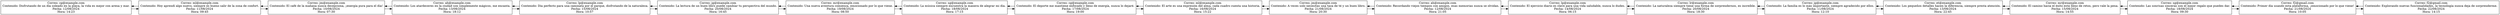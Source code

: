 digraph DoublyLinkedList {
rankdir=LR;
node [shape=record];
node0x19c9757ad10 [label="Correo: cg@example.com\nContenido: Disfrutando de un día soleado en la playa, la vida es mejor con arena y mar.\nFecha: 12/08/2024\nHora: 14:23" shape=box];
node0x19c9757ad10 -> node0x19c9757eeb0;
node0x19c9757eeb0 -> node0x19c9757ad10;
node0x19c9757eeb0 [label="Correo: ml@example.com\nContenido: Hoy aprendí algo nuevo, siempre es bueno salir de la zona de confort.\nFecha: 11/08/2024\nHora: 09:45" shape=box];
node0x19c9757eeb0 -> node0x19c9757e9a0;
node0x19c9757e9a0 -> node0x19c9757eeb0;
node0x19c9757e9a0 [label="Correo: jm@example.com\nContenido: El café de la mañana nunca decepciona, ¡energía pura para el día!\nFecha: 10/08/2024\nHora: 07:30" shape=box];
node0x19c9757e9a0 -> node0x19c9757ea70;
node0x19c9757ea70 -> node0x19c9757e9a0;
node0x19c9757ea70 [label="Correo: ah@example.com\nContenido: Los atardeceres en la ciudad son simplemente mágicos, me encanta.\nFecha: 13/08/2024\nHora: 18:12" shape=box];
node0x19c9757ea70 -> node0x19c974645e0;
node0x19c974645e0 -> node0x19c9757ea70;
node0x19c974645e0 [label="Correo: lp@example.com\nContenido: Día perfecto para una caminata por el parque, disfrutando de la naturaleza.\nFecha: 15/08/2024\nHora: 10:57" shape=box];
node0x19c974645e0 -> node0x19c9757ed10;
node0x19c9757ed10 -> node0x19c974645e0;
node0x19c9757ed10 [label="Correo: jg@example.com\nContenido: La lectura de un buen libro puede cambiar tu perspectiva del mundo.\nFecha: 20/08/2024\nHora: 16:45" shape=box];
node0x19c9757ed10 -> node0x19c9757ede0;
node0x19c9757ede0 -> node0x19c9757ed10;
node0x19c9757ede0 [label="Correo: mr@example.com\nContenido: Una nueva aventura comienza, emocionado por lo que viene.\nFecha: 19/08/2024\nHora: 08:50" shape=box];
node0x19c9757ede0 -> node0x19c9757e5c0;
node0x19c9757e5c0 -> node0x19c9757ede0;
node0x19c9757e5c0 [label="Correo: sg@example.com\nContenido: La música siempre encuentra la manera de alegrar mi día.\nFecha: 18/08/2024\nHora: 17:15" shape=box];
node0x19c9757e5c0 -> node0x19c97468fb0;
node0x19c97468fb0 -> node0x19c9757e5c0;
node0x19c97468fb0 [label="Correo: cg@example.com\nContenido: El deporte me mantiene enfocado y lleno de energía, nunca lo dejaré.\nFecha: 17/08/2024\nHora: 19:00" shape=box];
node0x19c97468fb0 -> node0x19c97469080;
node0x19c97469080 -> node0x19c97468fb0;
node0x19c97469080 [label="Correo: ml@example.com\nContenido: El arte es una expresión del alma, cada cuadro cuenta una historia.\nFecha: 16/08/2024\nHora: 15:22" shape=box];
node0x19c97469080 -> node0x19c9757e690;
node0x19c9757e690 -> node0x19c97469080;
node0x19c9757e690 [label="Correo: jm@example.com\nContenido: A veces solo necesitas una taza de té y un buen libro.\nFecha: 21/08/2024\nHora: 20:30" shape=box];
node0x19c9757e690 -> node0x19c9757e760;
node0x19c9757e760 -> node0x19c9757e690;
node0x19c9757e760 [label="Correo: ah@example.com\nContenido: Recordando viejos tiempos con amigos, esas memorias nunca se olvidan.\nFecha: 12/08/2024\nHora: 21:05" shape=box];
node0x19c9757e760 -> node0x19c9757e830;
node0x19c9757e830 -> node0x19c9757e760;
node0x19c9757e830 [label="Correo: lp@example.com\nContenido: El ejercicio diario es clave para una vida saludable, nunca lo dudes.\nFecha: 14/08/2024\nHora: 06:15" shape=box];
node0x19c9757e830 -> node0x19c974693d0;
node0x19c974693d0 -> node0x19c9757e830;
node0x19c974693d0 [label="Correo: lr@example.com\nContenido: La naturaleza siempre tiene una forma de sorprendernos, es increíble.\nFecha: 20/08/2024\nHora: 18:30" shape=box];
node0x19c974693d0 -> node0x19c97469150;
node0x19c97469150 -> node0x19c974693d0;
node0x19c97469150 [label="Correo: jg@example.com\nContenido: La familia es lo más importante, siempre agradecido por ellos.\nFecha: 11/08/2024\nHora: 12:10" shape=box];
node0x19c97469150 -> node0x19c97469220;
node0x19c97469220 -> node0x19c97469150;
node0x19c97469220 [label="Correo: et@example.com\nContenido: Los pequeños detalles hacen la diferencia, siempre presta atención.\nFecha: 13/08/2024\nHora: 22:45" shape=box];
node0x19c97469220 -> node0x19c974692f0;
node0x19c974692f0 -> node0x19c97469220;
node0x19c974692f0 [label="Correo: mr@example.com\nContenido: El camino hacia el éxito está lleno de retos, pero vale la pena.\nFecha: 15/08/2024\nHora: 14:55" shape=box];
node0x19c974692f0 -> node0x19c9746c910;
node0x19c9746c910 -> node0x19c974692f0;
node0x19c9746c910 [label="Correo: sg@example.com\nContenido: Las sonrisas sinceras son el mejor regalo que puedes dar.\nFecha: 18/08/2024\nHora: 09:30" shape=box];
node0x19c9746c910 -> node0x19c9746c290;
node0x19c9746c290 -> node0x19c9746c910;
node0x19c9746c290 [label="Correo: f2@gmail.com\nContenido: Primer día usando esta plataforma, ¡emocionado por lo que viene!\nFecha: 21/08/2024\nHora: 10:05" shape=box];
node0x19c9746c290 -> node0x19c9746bf50;
node0x19c9746bf50 -> node0x19c9746c290;
node0x19c9746bf50 [label="Correo: f2@gmail.com\nContenido: Explorando nuevas funcionalidades, la tecnología nunca deja de sorprenderme.\nFecha: 22/08/2024\nHora: 14:15" shape=box];
}

